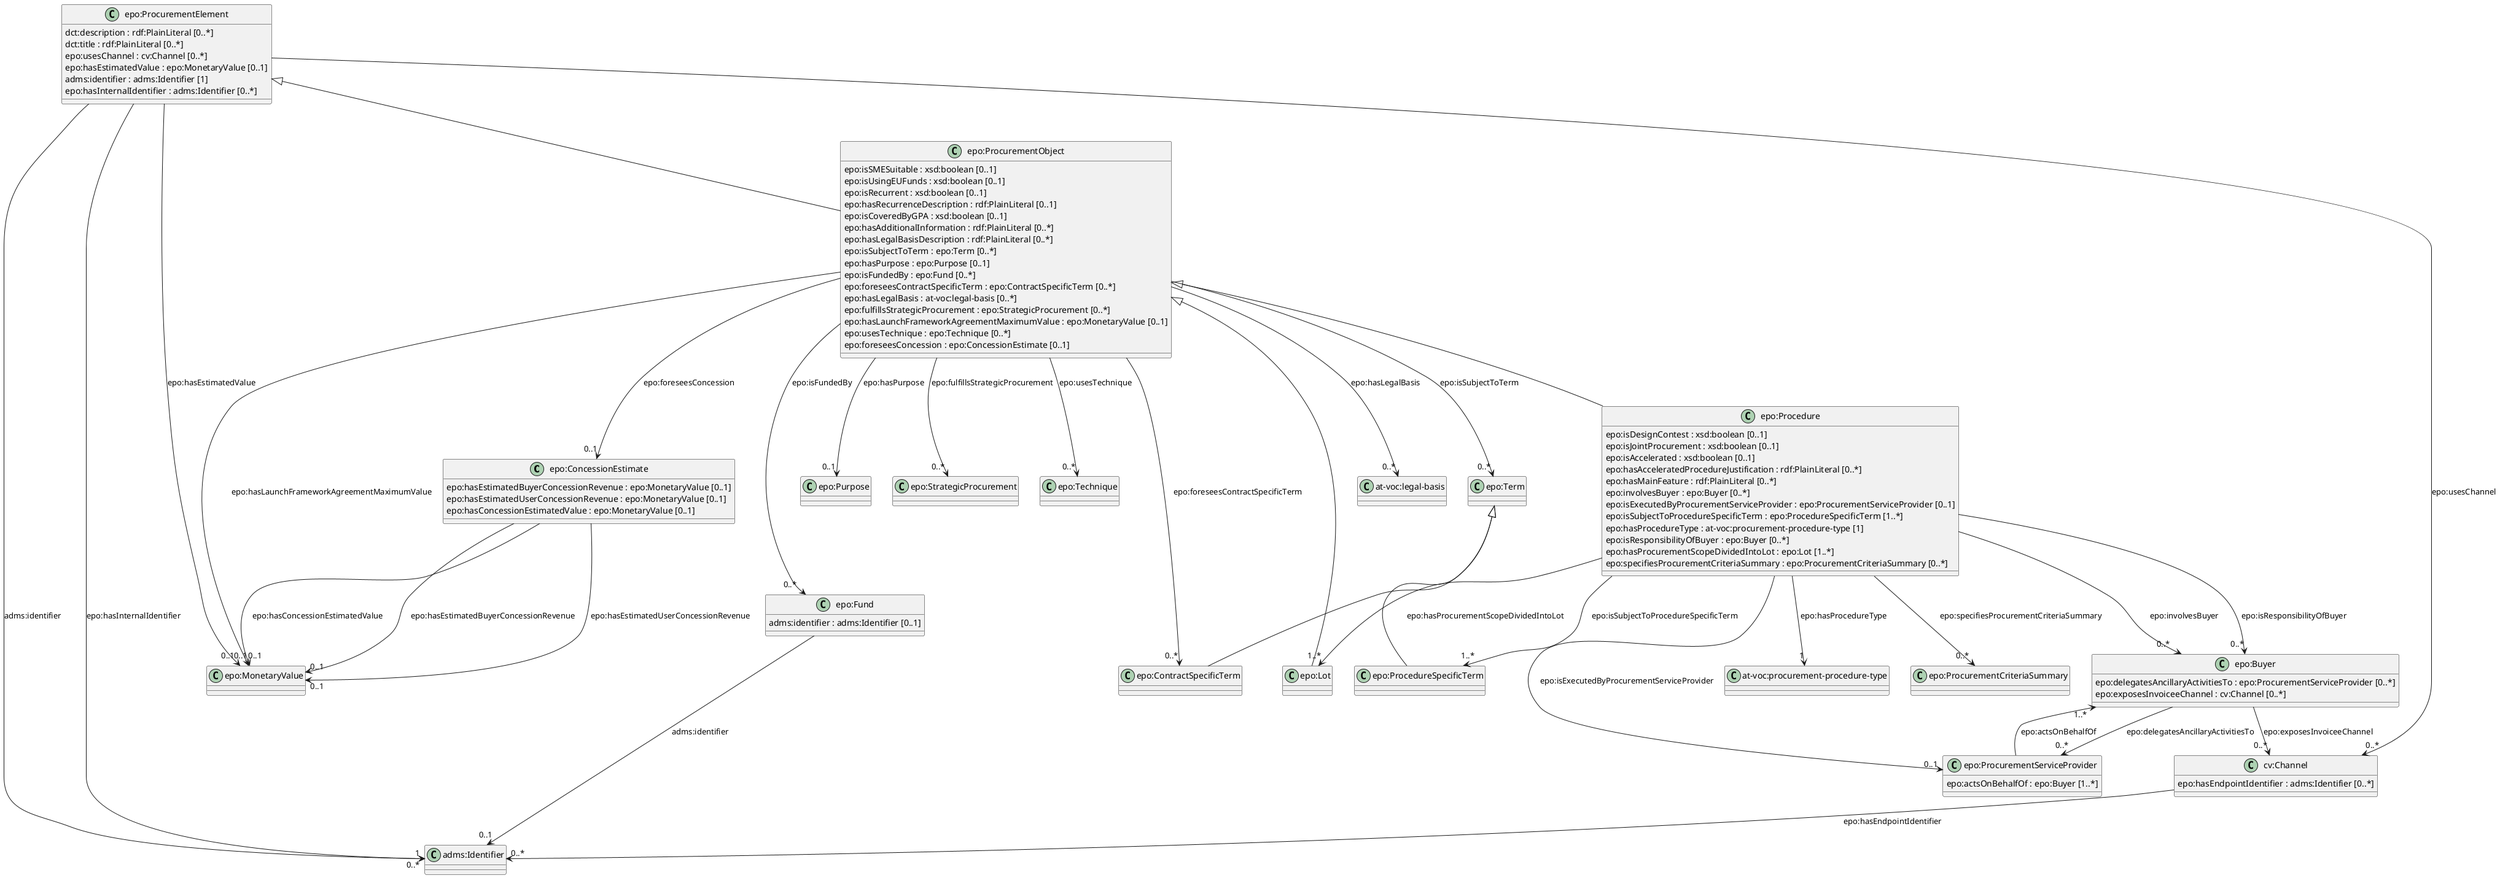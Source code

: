 
@startuml
class "epo:ConcessionEstimate" {
  epo:hasEstimatedBuyerConcessionRevenue : epo:MonetaryValue [0..1]
  epo:hasEstimatedUserConcessionRevenue : epo:MonetaryValue [0..1]
  epo:hasConcessionEstimatedValue : epo:MonetaryValue [0..1]
}
class "epo:Buyer" {
  epo:delegatesAncillaryActivitiesTo : epo:ProcurementServiceProvider [0..*]
  epo:exposesInvoiceeChannel : cv:Channel [0..*]
}
class "epo:Fund" {
  adms:identifier : adms:Identifier [0..1]
}
class "epo:Lot" {

}
class "epo:Procedure" {
  epo:isDesignContest : xsd:boolean [0..1]
  epo:isJointProcurement : xsd:boolean [0..1]
  epo:isAccelerated : xsd:boolean [0..1]
  epo:hasAcceleratedProcedureJustification : rdf:PlainLiteral [0..*]
  epo:hasMainFeature : rdf:PlainLiteral [0..*]
  epo:involvesBuyer : epo:Buyer [0..*]
  epo:isExecutedByProcurementServiceProvider : epo:ProcurementServiceProvider [0..1]
  epo:isSubjectToProcedureSpecificTerm : epo:ProcedureSpecificTerm [1..*]
  epo:hasProcedureType : at-voc:procurement-procedure-type [1]
  epo:isResponsibilityOfBuyer : epo:Buyer [0..*]
  epo:hasProcurementScopeDividedIntoLot : epo:Lot [1..*]
  epo:specifiesProcurementCriteriaSummary : epo:ProcurementCriteriaSummary [0..*]
}
class "epo:ProcurementServiceProvider" {
  epo:actsOnBehalfOf : epo:Buyer [1..*]
}
class "epo:ProcedureSpecificTerm" {

}
class "epo:Purpose" {

}
class "epo:StrategicProcurement" {

}
class "epo:Technique" {

}
class "epo:MonetaryValue" {

}
class "at-voc:legal-basis" {

}
class "at-voc:procurement-procedure-type" {

}
class "adms:Identifier" {

}
class "epo:Term" {

}
class "epo:ProcurementObject" {
  epo:isSMESuitable : xsd:boolean [0..1]
  epo:isUsingEUFunds : xsd:boolean [0..1]
  epo:isRecurrent : xsd:boolean [0..1]
  epo:hasRecurrenceDescription : rdf:PlainLiteral [0..1]
  epo:isCoveredByGPA : xsd:boolean [0..1]
  epo:hasAdditionalInformation : rdf:PlainLiteral [0..*]
  epo:hasLegalBasisDescription : rdf:PlainLiteral [0..*]
  epo:isSubjectToTerm : epo:Term [0..*]
  epo:hasPurpose : epo:Purpose [0..1]
  epo:isFundedBy : epo:Fund [0..*]
  epo:foreseesContractSpecificTerm : epo:ContractSpecificTerm [0..*]
  epo:hasLegalBasis : at-voc:legal-basis [0..*]
  epo:fulfillsStrategicProcurement : epo:StrategicProcurement [0..*]
  epo:hasLaunchFrameworkAgreementMaximumValue : epo:MonetaryValue [0..1]
  epo:usesTechnique : epo:Technique [0..*]
  epo:foreseesConcession : epo:ConcessionEstimate [0..1]
}
class "epo:ContractSpecificTerm" {

}
class "epo:ProcurementElement" {
  dct:description : rdf:PlainLiteral [0..*]
  dct:title : rdf:PlainLiteral [0..*]
  epo:usesChannel : cv:Channel [0..*]
  epo:hasEstimatedValue : epo:MonetaryValue [0..1]
  adms:identifier : adms:Identifier [1]
  epo:hasInternalIdentifier : adms:Identifier [0..*]
}
class "epo:ProcurementCriteriaSummary" {

}
class "cv:Channel" {
  epo:hasEndpointIdentifier : adms:Identifier [0..*]
}
"epo:Term" <|-- "epo:ProcedureSpecificTerm"
"epo:ProcurementObject" <|-- "epo:Procedure"
"epo:ProcurementElement" <|-- "epo:ProcurementObject"
"epo:Term" <|-- "epo:ContractSpecificTerm"
"epo:ProcurementObject" <|-- "epo:Lot"
"epo:ProcurementElement" --> "0..*" "cv:Channel" : epo:usesChannel
"epo:Procedure" --> "0..*" "epo:Buyer" : epo:involvesBuyer
"epo:Procedure" --> "0..1" "epo:ProcurementServiceProvider" : epo:isExecutedByProcurementServiceProvider
"epo:ProcurementObject" --> "0..*" "epo:Term" : epo:isSubjectToTerm
"epo:ProcurementObject" --> "0..1" "epo:Purpose" : epo:hasPurpose
"epo:ProcurementObject" --> "0..*" "epo:Fund" : epo:isFundedBy
"epo:ProcurementObject" --> "0..*" "epo:ContractSpecificTerm" : epo:foreseesContractSpecificTerm
"epo:Fund" --> "0..1" "adms:Identifier" : adms:identifier
"epo:ProcurementElement" --> "0..1" "epo:MonetaryValue" : epo:hasEstimatedValue
"epo:ProcurementObject" --> "0..*" "at-voc:legal-basis" : epo:hasLegalBasis
"epo:Procedure" --> "1..*" "epo:ProcedureSpecificTerm" : epo:isSubjectToProcedureSpecificTerm
"epo:Procedure" --> "1" "at-voc:procurement-procedure-type" : epo:hasProcedureType
"epo:Procedure" --> "0..*" "epo:Buyer" : epo:isResponsibilityOfBuyer
"epo:Procedure" --> "1..*" "epo:Lot" : epo:hasProcurementScopeDividedIntoLot
"epo:ProcurementServiceProvider" --> "1..*" "epo:Buyer" : epo:actsOnBehalfOf
"epo:Buyer" --> "0..*" "epo:ProcurementServiceProvider" : epo:delegatesAncillaryActivitiesTo
"epo:ProcurementElement" --> "1" "adms:Identifier" : adms:identifier
"epo:ConcessionEstimate" --> "0..1" "epo:MonetaryValue" : epo:hasEstimatedBuyerConcessionRevenue
"epo:ConcessionEstimate" --> "0..1" "epo:MonetaryValue" : epo:hasEstimatedUserConcessionRevenue
"epo:ProcurementObject" --> "0..*" "epo:StrategicProcurement" : epo:fulfillsStrategicProcurement
"epo:ProcurementObject" --> "0..1" "epo:MonetaryValue" : epo:hasLaunchFrameworkAgreementMaximumValue
"epo:Buyer" --> "0..*" "cv:Channel" : epo:exposesInvoiceeChannel
"epo:Procedure" --> "0..*" "epo:ProcurementCriteriaSummary" : epo:specifiesProcurementCriteriaSummary
"epo:ProcurementObject" --> "0..*" "epo:Technique" : epo:usesTechnique
"epo:ProcurementObject" --> "0..1" "epo:ConcessionEstimate" : epo:foreseesConcession
"epo:ConcessionEstimate" --> "0..1" "epo:MonetaryValue" : epo:hasConcessionEstimatedValue
"cv:Channel" --> "0..*" "adms:Identifier" : epo:hasEndpointIdentifier
"epo:ProcurementElement" --> "0..*" "adms:Identifier" : epo:hasInternalIdentifier
@enduml
